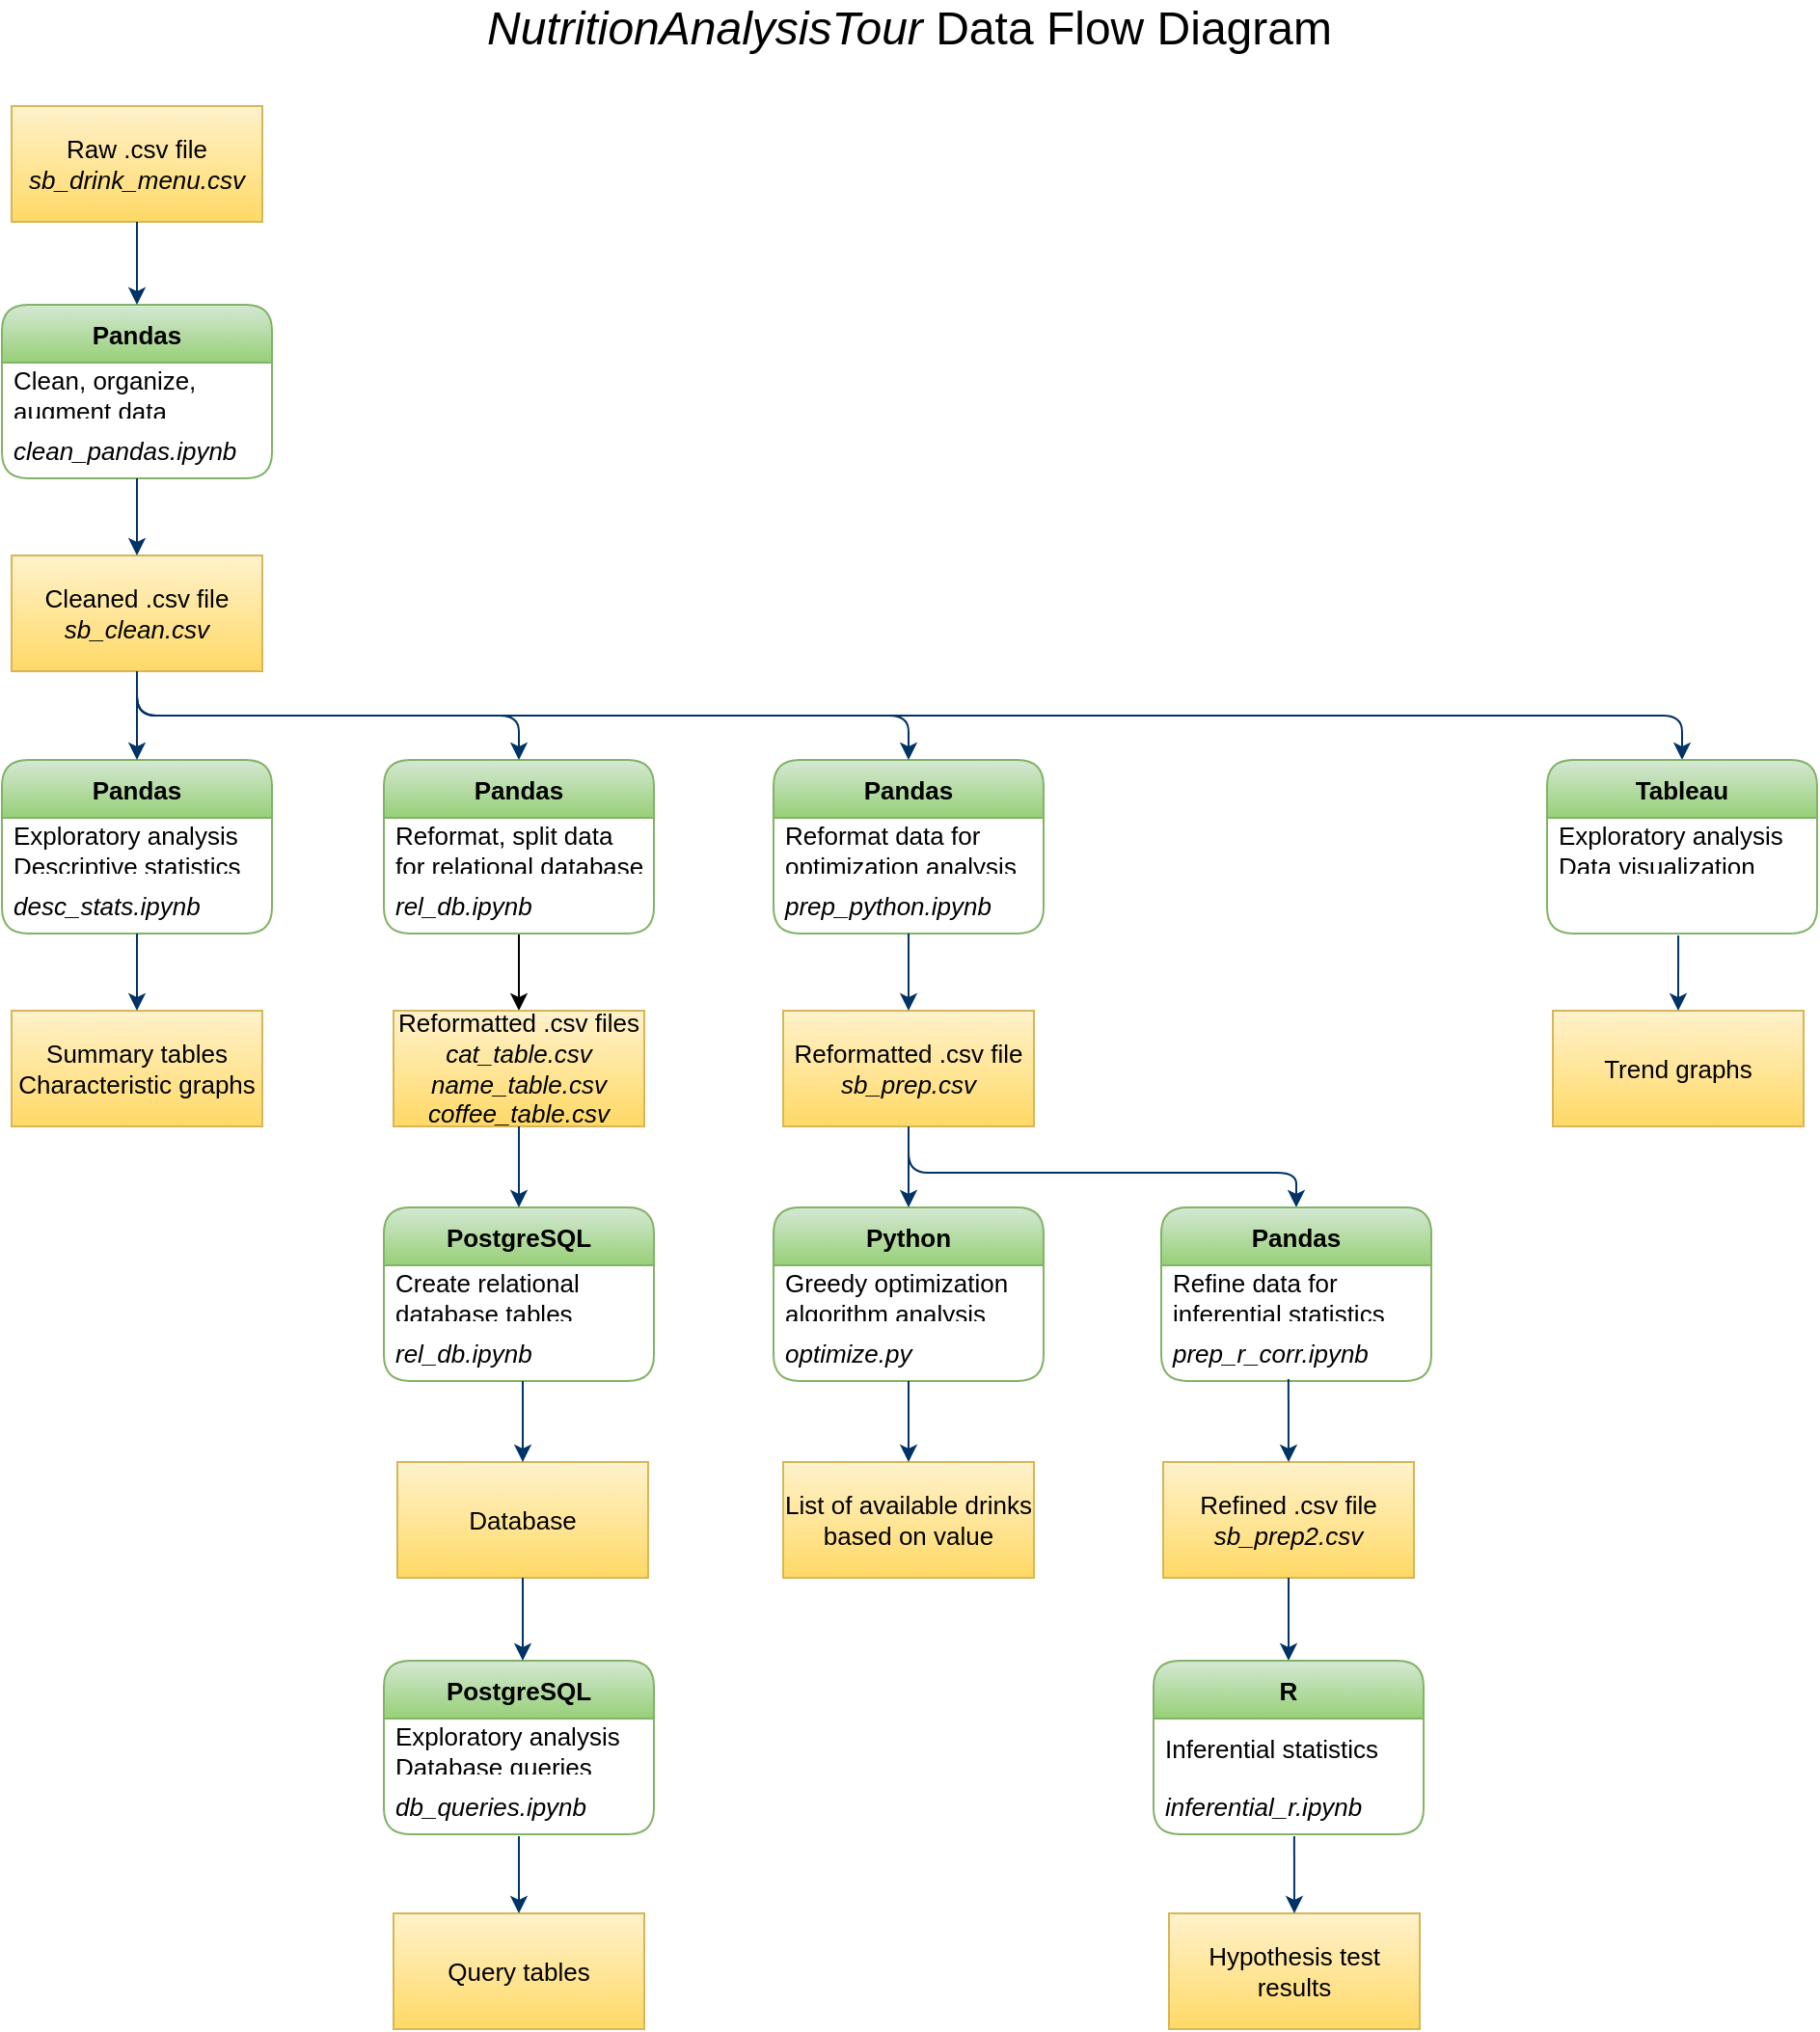 <mxfile version="16.5.1" type="device"><diagram id="6a731a19-8d31-9384-78a2-239565b7b9f0" name="Page-1"><mxGraphModel dx="1088" dy="851" grid="0" gridSize="10" guides="1" tooltips="1" connect="1" arrows="1" fold="1" page="0" pageScale="1" pageWidth="1169" pageHeight="827" background="none" math="0" shadow="0"><root><mxCell id="0"/><mxCell id="1" parent="0"/><mxCell id="Or5nF12g7X_xzLK2KK7q-60" value="Pandas" style="swimlane;fontStyle=1;childLayout=stackLayout;horizontal=1;startSize=30;horizontalStack=0;resizeParent=1;resizeParentMax=0;resizeLast=0;collapsible=1;marginBottom=0;rounded=1;swimlaneLine=1;glass=0;sketch=0;fillColor=#d5e8d4;strokeColor=#82b366;gradientColor=#97d077;fontSize=13;" parent="1" vertex="1"><mxGeometry x="40" y="173" width="140" height="90" as="geometry"/></mxCell><mxCell id="Or5nF12g7X_xzLK2KK7q-61" value="Clean, organize, &#10;augment data" style="text;strokeColor=none;fillColor=none;align=left;verticalAlign=middle;spacingLeft=4;spacingRight=4;overflow=hidden;points=[[0,0.5],[1,0.5]];portConstraint=eastwest;rotatable=0;fontSize=13;" parent="Or5nF12g7X_xzLK2KK7q-60" vertex="1"><mxGeometry y="30" width="140" height="30" as="geometry"/></mxCell><mxCell id="Or5nF12g7X_xzLK2KK7q-62" value="clean_pandas.ipynb" style="text;strokeColor=none;fillColor=none;align=left;verticalAlign=middle;spacingLeft=4;spacingRight=4;overflow=hidden;points=[[0,0.5],[1,0.5]];portConstraint=eastwest;rotatable=0;fontStyle=2;fontSize=13;" parent="Or5nF12g7X_xzLK2KK7q-60" vertex="1"><mxGeometry y="60" width="140" height="30" as="geometry"/></mxCell><mxCell id="Or5nF12g7X_xzLK2KK7q-66" value="Raw .csv file&lt;br style=&quot;font-size: 13px;&quot;&gt;&lt;i style=&quot;font-size: 13px;&quot;&gt;sb_drink_menu.csv&lt;/i&gt;" style="rounded=0;whiteSpace=wrap;html=1;fontFamily=Helvetica;fontSize=13;align=center;strokeColor=#d6b656;fillColor=#fff2cc;gradientColor=#ffd966;" parent="1" vertex="1"><mxGeometry x="45" y="70" width="130" height="60" as="geometry"/></mxCell><mxCell id="Or5nF12g7X_xzLK2KK7q-67" value="" style="elbow=horizontal;fontStyle=1;strokeColor=#003366;strokeWidth=1;html=1;fontSize=13;exitX=0.5;exitY=1;exitDx=0;exitDy=0;entryX=0.5;entryY=0;entryDx=0;entryDy=0;" parent="1" source="Or5nF12g7X_xzLK2KK7q-66" target="Or5nF12g7X_xzLK2KK7q-60" edge="1"><mxGeometry x="-785" y="55" width="100" height="100" as="geometry"><mxPoint x="185" y="120" as="sourcePoint"/><mxPoint x="96.429" y="180" as="targetPoint"/></mxGeometry></mxCell><mxCell id="Or5nF12g7X_xzLK2KK7q-69" value="Pandas" style="swimlane;fontStyle=1;childLayout=stackLayout;horizontal=1;startSize=30;horizontalStack=0;resizeParent=1;resizeParentMax=0;resizeLast=0;collapsible=1;marginBottom=0;rounded=1;swimlaneLine=1;glass=0;sketch=0;fillColor=#d5e8d4;strokeColor=#82b366;gradientColor=#97d077;fontSize=13;" parent="1" vertex="1"><mxGeometry x="40" y="409" width="140" height="90" as="geometry"/></mxCell><mxCell id="Or5nF12g7X_xzLK2KK7q-70" value="Exploratory analysis&#10;Descriptive statistics" style="text;strokeColor=none;fillColor=none;align=left;verticalAlign=middle;spacingLeft=4;spacingRight=4;overflow=hidden;points=[[0,0.5],[1,0.5]];portConstraint=eastwest;rotatable=0;fontSize=13;" parent="Or5nF12g7X_xzLK2KK7q-69" vertex="1"><mxGeometry y="30" width="140" height="30" as="geometry"/></mxCell><mxCell id="Or5nF12g7X_xzLK2KK7q-71" value="desc_stats.ipynb" style="text;strokeColor=none;fillColor=none;align=left;verticalAlign=middle;spacingLeft=4;spacingRight=4;overflow=hidden;points=[[0,0.5],[1,0.5]];portConstraint=eastwest;rotatable=0;fontStyle=2;fontSize=13;" parent="Or5nF12g7X_xzLK2KK7q-69" vertex="1"><mxGeometry y="60" width="140" height="30" as="geometry"/></mxCell><mxCell id="ZaDNaHJFlnCiSKHPa7WQ-8" value="" style="edgeStyle=orthogonalEdgeStyle;rounded=0;orthogonalLoop=1;jettySize=auto;html=1;fontSize=13;" parent="1" source="Or5nF12g7X_xzLK2KK7q-72" target="Or5nF12g7X_xzLK2KK7q-89" edge="1"><mxGeometry relative="1" as="geometry"/></mxCell><mxCell id="Or5nF12g7X_xzLK2KK7q-72" value="Pandas" style="swimlane;fontStyle=1;childLayout=stackLayout;horizontal=1;startSize=30;horizontalStack=0;resizeParent=1;resizeParentMax=0;resizeLast=0;collapsible=1;marginBottom=0;rounded=1;swimlaneLine=1;glass=0;sketch=0;fillColor=#d5e8d4;gradientColor=#97d077;strokeColor=#82b366;fontSize=13;" parent="1" vertex="1"><mxGeometry x="238" y="409" width="140" height="90" as="geometry"/></mxCell><mxCell id="Or5nF12g7X_xzLK2KK7q-73" value="Reformat, split data &#10;for relational database" style="text;strokeColor=none;fillColor=none;align=left;verticalAlign=middle;spacingLeft=4;spacingRight=4;overflow=hidden;points=[[0,0.5],[1,0.5]];portConstraint=eastwest;rotatable=0;fontSize=13;" parent="Or5nF12g7X_xzLK2KK7q-72" vertex="1"><mxGeometry y="30" width="140" height="30" as="geometry"/></mxCell><mxCell id="Or5nF12g7X_xzLK2KK7q-74" value="rel_db.ipynb" style="text;strokeColor=none;fillColor=none;align=left;verticalAlign=middle;spacingLeft=4;spacingRight=4;overflow=hidden;points=[[0,0.5],[1,0.5]];portConstraint=eastwest;rotatable=0;fontStyle=2;fontSize=13;" parent="Or5nF12g7X_xzLK2KK7q-72" vertex="1"><mxGeometry y="60" width="140" height="30" as="geometry"/></mxCell><mxCell id="Or5nF12g7X_xzLK2KK7q-75" value="PostgreSQL" style="swimlane;fontStyle=1;childLayout=stackLayout;horizontal=1;startSize=30;horizontalStack=0;resizeParent=1;resizeParentMax=0;resizeLast=0;collapsible=1;marginBottom=0;rounded=1;swimlaneLine=1;glass=0;sketch=0;fillColor=#d5e8d4;gradientColor=#97d077;strokeColor=#82b366;fontSize=13;" parent="1" vertex="1"><mxGeometry x="238" y="641" width="140" height="90" as="geometry"/></mxCell><mxCell id="Or5nF12g7X_xzLK2KK7q-76" value="Create relational&#10;database tables" style="text;strokeColor=none;fillColor=none;align=left;verticalAlign=middle;spacingLeft=4;spacingRight=4;overflow=hidden;points=[[0,0.5],[1,0.5]];portConstraint=eastwest;rotatable=0;fontSize=13;" parent="Or5nF12g7X_xzLK2KK7q-75" vertex="1"><mxGeometry y="30" width="140" height="30" as="geometry"/></mxCell><mxCell id="Or5nF12g7X_xzLK2KK7q-77" value="rel_db.ipynb" style="text;strokeColor=none;fillColor=none;align=left;verticalAlign=middle;spacingLeft=4;spacingRight=4;overflow=hidden;points=[[0,0.5],[1,0.5]];portConstraint=eastwest;rotatable=0;fontStyle=2;fontSize=13;" parent="Or5nF12g7X_xzLK2KK7q-75" vertex="1"><mxGeometry y="60" width="140" height="30" as="geometry"/></mxCell><mxCell id="Or5nF12g7X_xzLK2KK7q-78" value="PostgreSQL" style="swimlane;fontStyle=1;childLayout=stackLayout;horizontal=1;startSize=30;horizontalStack=0;resizeParent=1;resizeParentMax=0;resizeLast=0;collapsible=1;marginBottom=0;rounded=1;swimlaneLine=1;glass=0;sketch=0;fillColor=#d5e8d4;gradientColor=#97d077;strokeColor=#82b366;fontSize=13;" parent="1" vertex="1"><mxGeometry x="238" y="876" width="140" height="90" as="geometry"/></mxCell><mxCell id="Or5nF12g7X_xzLK2KK7q-79" value="Exploratory analysis&#10;Database queries" style="text;strokeColor=none;fillColor=none;align=left;verticalAlign=middle;spacingLeft=4;spacingRight=4;overflow=hidden;points=[[0,0.5],[1,0.5]];portConstraint=eastwest;rotatable=0;fontSize=13;" parent="Or5nF12g7X_xzLK2KK7q-78" vertex="1"><mxGeometry y="30" width="140" height="30" as="geometry"/></mxCell><mxCell id="Or5nF12g7X_xzLK2KK7q-80" value="db_queries.ipynb" style="text;strokeColor=none;fillColor=none;align=left;verticalAlign=middle;spacingLeft=4;spacingRight=4;overflow=hidden;points=[[0,0.5],[1,0.5]];portConstraint=eastwest;rotatable=0;fontStyle=2;fontSize=13;" parent="Or5nF12g7X_xzLK2KK7q-78" vertex="1"><mxGeometry y="60" width="140" height="30" as="geometry"/></mxCell><mxCell id="Or5nF12g7X_xzLK2KK7q-81" value="Pandas" style="swimlane;fontStyle=1;childLayout=stackLayout;horizontal=1;startSize=30;horizontalStack=0;resizeParent=1;resizeParentMax=0;resizeLast=0;collapsible=1;marginBottom=0;rounded=1;swimlaneLine=1;glass=0;sketch=0;fillColor=#d5e8d4;gradientColor=#97d077;strokeColor=#82b366;fontSize=13;" parent="1" vertex="1"><mxGeometry x="440" y="409" width="140" height="90" as="geometry"/></mxCell><mxCell id="Or5nF12g7X_xzLK2KK7q-82" value="Reformat data for &#10;optimization analysis" style="text;strokeColor=none;fillColor=none;align=left;verticalAlign=middle;spacingLeft=4;spacingRight=4;overflow=hidden;points=[[0,0.5],[1,0.5]];portConstraint=eastwest;rotatable=0;fontSize=13;" parent="Or5nF12g7X_xzLK2KK7q-81" vertex="1"><mxGeometry y="30" width="140" height="30" as="geometry"/></mxCell><mxCell id="Or5nF12g7X_xzLK2KK7q-83" value="prep_python.ipynb" style="text;strokeColor=none;fillColor=none;align=left;verticalAlign=middle;spacingLeft=4;spacingRight=4;overflow=hidden;points=[[0,0.5],[1,0.5]];portConstraint=eastwest;rotatable=0;fontStyle=2;fontSize=13;" parent="Or5nF12g7X_xzLK2KK7q-81" vertex="1"><mxGeometry y="60" width="140" height="30" as="geometry"/></mxCell><mxCell id="Or5nF12g7X_xzLK2KK7q-84" value="Python" style="swimlane;fontStyle=1;childLayout=stackLayout;horizontal=1;startSize=30;horizontalStack=0;resizeParent=1;resizeParentMax=0;resizeLast=0;collapsible=1;marginBottom=0;rounded=1;swimlaneLine=1;glass=0;sketch=0;fillColor=#d5e8d4;gradientColor=#97d077;strokeColor=#82b366;fontSize=13;" parent="1" vertex="1"><mxGeometry x="440" y="641" width="140" height="90" as="geometry"/></mxCell><mxCell id="Or5nF12g7X_xzLK2KK7q-85" value="Greedy optimization &#10;algorithm analysis" style="text;strokeColor=none;fillColor=none;align=left;verticalAlign=middle;spacingLeft=4;spacingRight=4;overflow=hidden;points=[[0,0.5],[1,0.5]];portConstraint=eastwest;rotatable=0;fontSize=13;" parent="Or5nF12g7X_xzLK2KK7q-84" vertex="1"><mxGeometry y="30" width="140" height="30" as="geometry"/></mxCell><mxCell id="Or5nF12g7X_xzLK2KK7q-86" value="optimize.py" style="text;strokeColor=none;fillColor=none;align=left;verticalAlign=middle;spacingLeft=4;spacingRight=4;overflow=hidden;points=[[0,0.5],[1,0.5]];portConstraint=eastwest;rotatable=0;fontStyle=2;fontSize=13;" parent="Or5nF12g7X_xzLK2KK7q-84" vertex="1"><mxGeometry y="60" width="140" height="30" as="geometry"/></mxCell><mxCell id="Or5nF12g7X_xzLK2KK7q-87" value="Cleaned .csv file&lt;br style=&quot;font-size: 13px;&quot;&gt;&lt;i style=&quot;font-size: 13px;&quot;&gt;sb_clean.csv&lt;/i&gt;" style="rounded=0;whiteSpace=wrap;html=1;fontFamily=Helvetica;fontSize=13;align=center;strokeColor=#d6b656;fillColor=#fff2cc;gradientColor=#ffd966;" parent="1" vertex="1"><mxGeometry x="45" y="303" width="130" height="60" as="geometry"/></mxCell><mxCell id="Or5nF12g7X_xzLK2KK7q-89" value="Reformatted .csv files&lt;br style=&quot;font-size: 13px;&quot;&gt;&lt;i style=&quot;font-size: 13px;&quot;&gt;cat_table.csv&lt;br style=&quot;font-size: 13px;&quot;&gt;name_table.csv&lt;br style=&quot;font-size: 13px;&quot;&gt;coffee_table.csv&lt;/i&gt;" style="rounded=0;whiteSpace=wrap;html=1;fontFamily=Helvetica;fontSize=13;align=center;strokeColor=#d6b656;fillColor=#fff2cc;gradientColor=#ffd966;" parent="1" vertex="1"><mxGeometry x="243" y="539" width="130" height="60" as="geometry"/></mxCell><mxCell id="Or5nF12g7X_xzLK2KK7q-90" value="Reformatted .csv file&lt;br style=&quot;font-size: 13px;&quot;&gt;&lt;i style=&quot;font-size: 13px;&quot;&gt;sb_prep.csv&lt;/i&gt;" style="rounded=0;whiteSpace=wrap;html=1;fontFamily=Helvetica;fontSize=13;align=center;strokeColor=#d6b656;fillColor=#fff2cc;gradientColor=#ffd966;" parent="1" vertex="1"><mxGeometry x="445" y="539" width="130" height="60" as="geometry"/></mxCell><mxCell id="Or5nF12g7X_xzLK2KK7q-100" value="&lt;font style=&quot;font-size: 24px&quot;&gt;&lt;i&gt;NutritionAnalysisTour&lt;/i&gt; Data Flow Diagram&lt;/font&gt;" style="text;html=1;resizable=0;autosize=1;align=center;verticalAlign=middle;points=[];fillColor=none;strokeColor=none;rounded=0;glass=0;sketch=0;" parent="1" vertex="1"><mxGeometry x="285" y="20" width="450" height="20" as="geometry"/></mxCell><mxCell id="Or5nF12g7X_xzLK2KK7q-101" value="Database" style="rounded=0;whiteSpace=wrap;html=1;fontFamily=Helvetica;fontSize=13;align=center;strokeColor=#d6b656;fillColor=#fff2cc;gradientColor=#ffd966;" parent="1" vertex="1"><mxGeometry x="245" y="773" width="130" height="60" as="geometry"/></mxCell><mxCell id="ZaDNaHJFlnCiSKHPa7WQ-2" value="" style="edgeStyle=elbowEdgeStyle;elbow=horizontal;exitX=0.5;exitY=1;fontStyle=1;strokeColor=#003366;strokeWidth=1;html=1;exitDx=0;exitDy=0;exitPerimeter=0;entryX=0.5;entryY=0;entryDx=0;entryDy=0;fontSize=13;" parent="1" source="Or5nF12g7X_xzLK2KK7q-62" target="Or5nF12g7X_xzLK2KK7q-87" edge="1"><mxGeometry x="-695" y="58" width="100" height="100" as="geometry"><mxPoint x="120" y="143" as="sourcePoint"/><mxPoint x="120" y="183" as="targetPoint"/><Array as="points"/></mxGeometry></mxCell><mxCell id="ZaDNaHJFlnCiSKHPa7WQ-3" value="" style="edgeStyle=elbowEdgeStyle;elbow=horizontal;exitX=0.5;exitY=1;fontStyle=1;strokeColor=#003366;strokeWidth=1;html=1;exitDx=0;exitDy=0;entryX=0.5;entryY=0;entryDx=0;entryDy=0;fontSize=13;" parent="1" source="Or5nF12g7X_xzLK2KK7q-87" target="Or5nF12g7X_xzLK2KK7q-69" edge="1"><mxGeometry x="-685" y="68" width="100" height="100" as="geometry"><mxPoint x="120" y="273" as="sourcePoint"/><mxPoint x="120" y="313" as="targetPoint"/><Array as="points"/></mxGeometry></mxCell><mxCell id="ZaDNaHJFlnCiSKHPa7WQ-4" value="" style="edgeStyle=elbowEdgeStyle;elbow=vertical;exitX=0.5;exitY=1;fontStyle=1;strokeColor=#003366;strokeWidth=1;html=1;exitDx=0;exitDy=0;entryX=0.5;entryY=0;entryDx=0;entryDy=0;fontSize=13;" parent="1" source="Or5nF12g7X_xzLK2KK7q-87" target="Or5nF12g7X_xzLK2KK7q-72" edge="1"><mxGeometry x="-675" y="85" width="100" height="100" as="geometry"><mxPoint x="130" y="290" as="sourcePoint"/><mxPoint x="130" y="330" as="targetPoint"/></mxGeometry></mxCell><mxCell id="ZaDNaHJFlnCiSKHPa7WQ-5" value="" style="edgeStyle=elbowEdgeStyle;elbow=vertical;exitX=0.5;exitY=1;fontStyle=1;strokeColor=#003366;strokeWidth=1;html=1;exitDx=0;exitDy=0;entryX=0.5;entryY=0;entryDx=0;entryDy=0;fontSize=13;" parent="1" source="Or5nF12g7X_xzLK2KK7q-87" target="Or5nF12g7X_xzLK2KK7q-81" edge="1"><mxGeometry x="-665" y="95" width="100" height="100" as="geometry"><mxPoint x="140" y="300" as="sourcePoint"/><mxPoint x="140" y="340" as="targetPoint"/></mxGeometry></mxCell><mxCell id="ZaDNaHJFlnCiSKHPa7WQ-6" value="" style="edgeStyle=elbowEdgeStyle;elbow=vertical;exitX=0.5;exitY=1;fontStyle=1;strokeColor=#003366;strokeWidth=1;html=1;exitDx=0;exitDy=0;fontSize=13;entryX=0.5;entryY=0;entryDx=0;entryDy=0;" parent="1" source="Or5nF12g7X_xzLK2KK7q-87" target="eUJRAB31iFto7awvdYet-15" edge="1"><mxGeometry x="-655" y="105" width="100" height="100" as="geometry"><mxPoint x="150" y="310" as="sourcePoint"/><mxPoint x="949" y="414" as="targetPoint"/></mxGeometry></mxCell><mxCell id="ZaDNaHJFlnCiSKHPa7WQ-10" value="" style="edgeStyle=elbowEdgeStyle;elbow=horizontal;fontStyle=1;strokeColor=#003366;strokeWidth=1;html=1;entryX=0.5;entryY=0;entryDx=0;entryDy=0;fontSize=13;" parent="1" source="Or5nF12g7X_xzLK2KK7q-77" target="Or5nF12g7X_xzLK2KK7q-101" edge="1"><mxGeometry x="-657" y="123" width="100" height="100" as="geometry"><mxPoint x="228" y="738" as="sourcePoint"/><mxPoint x="138" y="462" as="targetPoint"/><Array as="points"/></mxGeometry></mxCell><mxCell id="ZaDNaHJFlnCiSKHPa7WQ-11" value="" style="edgeStyle=elbowEdgeStyle;elbow=horizontal;exitX=0.5;exitY=1;fontStyle=1;strokeColor=#003366;strokeWidth=1;html=1;exitDx=0;exitDy=0;fontSize=13;" parent="1" source="Or5nF12g7X_xzLK2KK7q-101" target="Or5nF12g7X_xzLK2KK7q-78" edge="1"><mxGeometry x="-647" y="146" width="100" height="100" as="geometry"><mxPoint x="148" y="441" as="sourcePoint"/><mxPoint x="148" y="485" as="targetPoint"/><Array as="points"/></mxGeometry></mxCell><mxCell id="ZaDNaHJFlnCiSKHPa7WQ-12" value="" style="edgeStyle=elbowEdgeStyle;elbow=horizontal;fontStyle=1;strokeColor=#003366;strokeWidth=1;html=1;fontSize=13;" parent="1" source="Or5nF12g7X_xzLK2KK7q-83" target="Or5nF12g7X_xzLK2KK7q-90" edge="1"><mxGeometry x="-645" y="121" width="100" height="100" as="geometry"><mxPoint x="150" y="416" as="sourcePoint"/><mxPoint x="150" y="460" as="targetPoint"/><Array as="points"/></mxGeometry></mxCell><mxCell id="ZaDNaHJFlnCiSKHPa7WQ-13" value="" style="edgeStyle=elbowEdgeStyle;elbow=horizontal;exitX=0.5;exitY=1;fontStyle=1;strokeColor=#003366;strokeWidth=1;html=1;exitDx=0;exitDy=0;fontSize=13;" parent="1" source="Or5nF12g7X_xzLK2KK7q-90" target="Or5nF12g7X_xzLK2KK7q-84" edge="1"><mxGeometry x="-635" y="131" width="100" height="100" as="geometry"><mxPoint x="160" y="426" as="sourcePoint"/><mxPoint x="160" y="470" as="targetPoint"/><Array as="points"/></mxGeometry></mxCell><mxCell id="ZaDNaHJFlnCiSKHPa7WQ-14" value="" style="edgeStyle=elbowEdgeStyle;elbow=vertical;fontStyle=1;strokeColor=#003366;strokeWidth=1;html=1;fontSize=13;entryX=0.5;entryY=0;entryDx=0;entryDy=0;" parent="1" source="Or5nF12g7X_xzLK2KK7q-90" target="eUJRAB31iFto7awvdYet-19" edge="1"><mxGeometry x="-615" y="153" width="100" height="100" as="geometry"><mxPoint x="180" y="448" as="sourcePoint"/><mxPoint x="730" y="653" as="targetPoint"/><Array as="points"><mxPoint x="612" y="623"/></Array></mxGeometry></mxCell><mxCell id="ZaDNaHJFlnCiSKHPa7WQ-15" value="Refined .csv file&lt;br&gt;&lt;i&gt;sb_prep2.csv&lt;/i&gt;" style="rounded=0;whiteSpace=wrap;html=1;fontFamily=Helvetica;fontSize=13;align=center;strokeColor=#d6b656;fillColor=#fff2cc;gradientColor=#ffd966;" parent="1" vertex="1"><mxGeometry x="642" y="773" width="130" height="60" as="geometry"/></mxCell><mxCell id="ZaDNaHJFlnCiSKHPa7WQ-17" value="" style="edgeStyle=elbowEdgeStyle;elbow=horizontal;fontStyle=1;strokeColor=#003366;strokeWidth=1;html=1;entryX=0.5;entryY=0;entryDx=0;entryDy=0;exitX=0.5;exitY=1;exitDx=0;exitDy=0;fontSize=13;" parent="1" source="ZaDNaHJFlnCiSKHPa7WQ-15" target="eUJRAB31iFto7awvdYet-22" edge="1"><mxGeometry x="-657" y="247" width="100" height="100" as="geometry"><mxPoint x="308" y="855" as="sourcePoint"/><mxPoint x="708" y="864" as="targetPoint"/><Array as="points"/></mxGeometry></mxCell><mxCell id="eUJRAB31iFto7awvdYet-1" value="Summary tables&lt;br&gt;Characteristic graphs" style="rounded=0;whiteSpace=wrap;html=1;fontFamily=Helvetica;fontSize=13;align=center;strokeColor=#d6b656;fillColor=#fff2cc;gradientColor=#ffd966;" parent="1" vertex="1"><mxGeometry x="45" y="539" width="130" height="60" as="geometry"/></mxCell><mxCell id="eUJRAB31iFto7awvdYet-2" value="" style="elbow=horizontal;fontStyle=1;strokeColor=#003366;strokeWidth=1;html=1;fontSize=13;entryX=0.5;entryY=0;entryDx=0;entryDy=0;" parent="1" source="Or5nF12g7X_xzLK2KK7q-71" target="eUJRAB31iFto7awvdYet-1" edge="1"><mxGeometry x="-775" y="62" width="100" height="100" as="geometry"><mxPoint x="80" y="737" as="sourcePoint"/><mxPoint x="90" y="797" as="targetPoint"/></mxGeometry></mxCell><mxCell id="eUJRAB31iFto7awvdYet-3" value="Query tables" style="rounded=0;whiteSpace=wrap;html=1;fontFamily=Helvetica;fontSize=13;align=center;strokeColor=#d6b656;fillColor=#fff2cc;gradientColor=#ffd966;" parent="1" vertex="1"><mxGeometry x="243" y="1007" width="130" height="60" as="geometry"/></mxCell><mxCell id="eUJRAB31iFto7awvdYet-4" value="" style="elbow=horizontal;fontStyle=1;strokeColor=#003366;strokeWidth=1;html=1;fontSize=13;entryX=0.5;entryY=0;entryDx=0;entryDy=0;" parent="1" target="eUJRAB31iFto7awvdYet-3" edge="1"><mxGeometry x="-577" y="530" width="100" height="100" as="geometry"><mxPoint x="308" y="967" as="sourcePoint"/><mxPoint x="288" y="1265" as="targetPoint"/></mxGeometry></mxCell><mxCell id="eUJRAB31iFto7awvdYet-5" value="List of available drinks based on value" style="rounded=0;whiteSpace=wrap;html=1;fontFamily=Helvetica;fontSize=13;align=center;strokeColor=#d6b656;fillColor=#fff2cc;gradientColor=#ffd966;" parent="1" vertex="1"><mxGeometry x="445" y="773" width="130" height="60" as="geometry"/></mxCell><mxCell id="eUJRAB31iFto7awvdYet-6" value="" style="elbow=horizontal;fontStyle=1;strokeColor=#003366;strokeWidth=1;html=1;fontSize=13;entryX=0.5;entryY=0;entryDx=0;entryDy=0;" parent="1" source="Or5nF12g7X_xzLK2KK7q-86" target="eUJRAB31iFto7awvdYet-5" edge="1"><mxGeometry x="-375.5" y="288" width="100" height="100" as="geometry"><mxPoint x="509.5" y="725" as="sourcePoint"/><mxPoint x="489.5" y="1023" as="targetPoint"/></mxGeometry></mxCell><mxCell id="eUJRAB31iFto7awvdYet-7" value="Hypothesis test results" style="rounded=0;whiteSpace=wrap;html=1;fontFamily=Helvetica;fontSize=13;align=center;strokeColor=#d6b656;fillColor=#fff2cc;gradientColor=#ffd966;" parent="1" vertex="1"><mxGeometry x="645" y="1007" width="130" height="60" as="geometry"/></mxCell><mxCell id="eUJRAB31iFto7awvdYet-8" value="" style="elbow=horizontal;fontStyle=1;strokeColor=#003366;strokeWidth=1;html=1;fontSize=13;entryX=0.5;entryY=0;entryDx=0;entryDy=0;exitX=0.521;exitY=1.033;exitDx=0;exitDy=0;exitPerimeter=0;" parent="1" source="eUJRAB31iFto7awvdYet-24" target="eUJRAB31iFto7awvdYet-7" edge="1"><mxGeometry x="-175" y="496" width="100" height="100" as="geometry"><mxPoint x="730" y="940" as="sourcePoint"/><mxPoint x="690" y="1231" as="targetPoint"/></mxGeometry></mxCell><mxCell id="eUJRAB31iFto7awvdYet-9" value="Trend graphs" style="rounded=0;whiteSpace=wrap;html=1;fontFamily=Helvetica;fontSize=13;align=center;strokeColor=#d6b656;fillColor=#fff2cc;gradientColor=#ffd966;" parent="1" vertex="1"><mxGeometry x="844" y="539" width="130" height="60" as="geometry"/></mxCell><mxCell id="eUJRAB31iFto7awvdYet-10" value="" style="elbow=horizontal;fontStyle=1;strokeColor=#003366;strokeWidth=1;html=1;fontSize=13;entryX=0.5;entryY=0;entryDx=0;entryDy=0;exitX=0.486;exitY=1.033;exitDx=0;exitDy=0;exitPerimeter=0;" parent="1" source="eUJRAB31iFto7awvdYet-17" target="eUJRAB31iFto7awvdYet-9" edge="1"><mxGeometry x="16" y="54" width="100" height="100" as="geometry"><mxPoint x="901" y="470" as="sourcePoint"/><mxPoint x="881" y="789" as="targetPoint"/></mxGeometry></mxCell><mxCell id="eUJRAB31iFto7awvdYet-15" value="Tableau" style="swimlane;fontStyle=1;childLayout=stackLayout;horizontal=1;startSize=30;horizontalStack=0;resizeParent=1;resizeParentMax=0;resizeLast=0;collapsible=1;marginBottom=0;rounded=1;swimlaneLine=1;glass=0;sketch=0;fillColor=#d5e8d4;gradientColor=#97d077;strokeColor=#82b366;fontSize=13;" parent="1" vertex="1"><mxGeometry x="841" y="409" width="140" height="90" as="geometry"/></mxCell><mxCell id="eUJRAB31iFto7awvdYet-16" value="Exploratory analysis&#10;Data visualization" style="text;strokeColor=none;fillColor=none;align=left;verticalAlign=middle;spacingLeft=4;spacingRight=4;overflow=hidden;points=[[0,0.5],[1,0.5]];portConstraint=eastwest;rotatable=0;fontSize=13;" parent="eUJRAB31iFto7awvdYet-15" vertex="1"><mxGeometry y="30" width="140" height="30" as="geometry"/></mxCell><mxCell id="eUJRAB31iFto7awvdYet-17" value=" " style="text;strokeColor=none;fillColor=none;align=left;verticalAlign=middle;spacingLeft=4;spacingRight=4;overflow=hidden;points=[[0,0.5],[1,0.5]];portConstraint=eastwest;rotatable=0;fontStyle=2;fontSize=13;" parent="eUJRAB31iFto7awvdYet-15" vertex="1"><mxGeometry y="60" width="140" height="30" as="geometry"/></mxCell><mxCell id="eUJRAB31iFto7awvdYet-19" value="Pandas" style="swimlane;fontStyle=1;childLayout=stackLayout;horizontal=1;startSize=30;horizontalStack=0;resizeParent=1;resizeParentMax=0;resizeLast=0;collapsible=1;marginBottom=0;rounded=1;swimlaneLine=1;glass=0;sketch=0;fillColor=#d5e8d4;gradientColor=#97d077;strokeColor=#82b366;fontSize=13;" parent="1" vertex="1"><mxGeometry x="641" y="641" width="140" height="90" as="geometry"/></mxCell><mxCell id="eUJRAB31iFto7awvdYet-20" value="Refine data for &#10;inferential statistics" style="text;strokeColor=none;fillColor=none;align=left;verticalAlign=middle;spacingLeft=4;spacingRight=4;overflow=hidden;points=[[0,0.5],[1,0.5]];portConstraint=eastwest;rotatable=0;fontSize=13;" parent="eUJRAB31iFto7awvdYet-19" vertex="1"><mxGeometry y="30" width="140" height="30" as="geometry"/></mxCell><mxCell id="eUJRAB31iFto7awvdYet-21" value="prep_r_corr.ipynb" style="text;strokeColor=none;fillColor=none;align=left;verticalAlign=middle;spacingLeft=4;spacingRight=4;overflow=hidden;points=[[0,0.5],[1,0.5]];portConstraint=eastwest;rotatable=0;fontStyle=2;fontSize=13;" parent="eUJRAB31iFto7awvdYet-19" vertex="1"><mxGeometry y="60" width="140" height="30" as="geometry"/></mxCell><mxCell id="eUJRAB31iFto7awvdYet-22" value="R" style="swimlane;fontStyle=1;childLayout=stackLayout;horizontal=1;startSize=30;horizontalStack=0;resizeParent=1;resizeParentMax=0;resizeLast=0;collapsible=1;marginBottom=0;rounded=1;swimlaneLine=1;glass=0;sketch=0;fillColor=#d5e8d4;gradientColor=#97d077;strokeColor=#82b366;fontSize=13;" parent="1" vertex="1"><mxGeometry x="637" y="876" width="140" height="90" as="geometry"/></mxCell><mxCell id="eUJRAB31iFto7awvdYet-23" value="Inferential statistics" style="text;strokeColor=none;fillColor=none;align=left;verticalAlign=middle;spacingLeft=4;spacingRight=4;overflow=hidden;points=[[0,0.5],[1,0.5]];portConstraint=eastwest;rotatable=0;fontSize=13;" parent="eUJRAB31iFto7awvdYet-22" vertex="1"><mxGeometry y="30" width="140" height="30" as="geometry"/></mxCell><mxCell id="eUJRAB31iFto7awvdYet-24" value="inferential_r.ipynb" style="text;strokeColor=none;fillColor=none;align=left;verticalAlign=middle;spacingLeft=4;spacingRight=4;overflow=hidden;points=[[0,0.5],[1,0.5]];portConstraint=eastwest;rotatable=0;fontStyle=2;fontSize=13;" parent="eUJRAB31iFto7awvdYet-22" vertex="1"><mxGeometry y="60" width="140" height="30" as="geometry"/></mxCell><mxCell id="eUJRAB31iFto7awvdYet-25" value="" style="elbow=horizontal;fontStyle=1;strokeColor=#003366;strokeWidth=1;html=1;entryX=0.5;entryY=0;entryDx=0;entryDy=0;fontSize=13;exitX=0.471;exitY=0.967;exitDx=0;exitDy=0;exitPerimeter=0;" parent="1" source="eUJRAB31iFto7awvdYet-21" target="ZaDNaHJFlnCiSKHPa7WQ-15" edge="1"><mxGeometry x="-647" y="257" width="100" height="100" as="geometry"><mxPoint x="878" y="871" as="sourcePoint"/><mxPoint x="717" y="888" as="targetPoint"/></mxGeometry></mxCell><mxCell id="eUJRAB31iFto7awvdYet-27" value="" style="elbow=horizontal;fontStyle=1;strokeColor=#003366;strokeWidth=1;html=1;fontSize=13;exitX=0.5;exitY=1;exitDx=0;exitDy=0;" parent="1" source="Or5nF12g7X_xzLK2KK7q-89" target="Or5nF12g7X_xzLK2KK7q-75" edge="1"><mxGeometry x="-143" y="523" width="100" height="100" as="geometry"><mxPoint x="741.94" y="995.99" as="sourcePoint"/><mxPoint x="742" y="1044" as="targetPoint"/></mxGeometry></mxCell></root></mxGraphModel></diagram></mxfile>